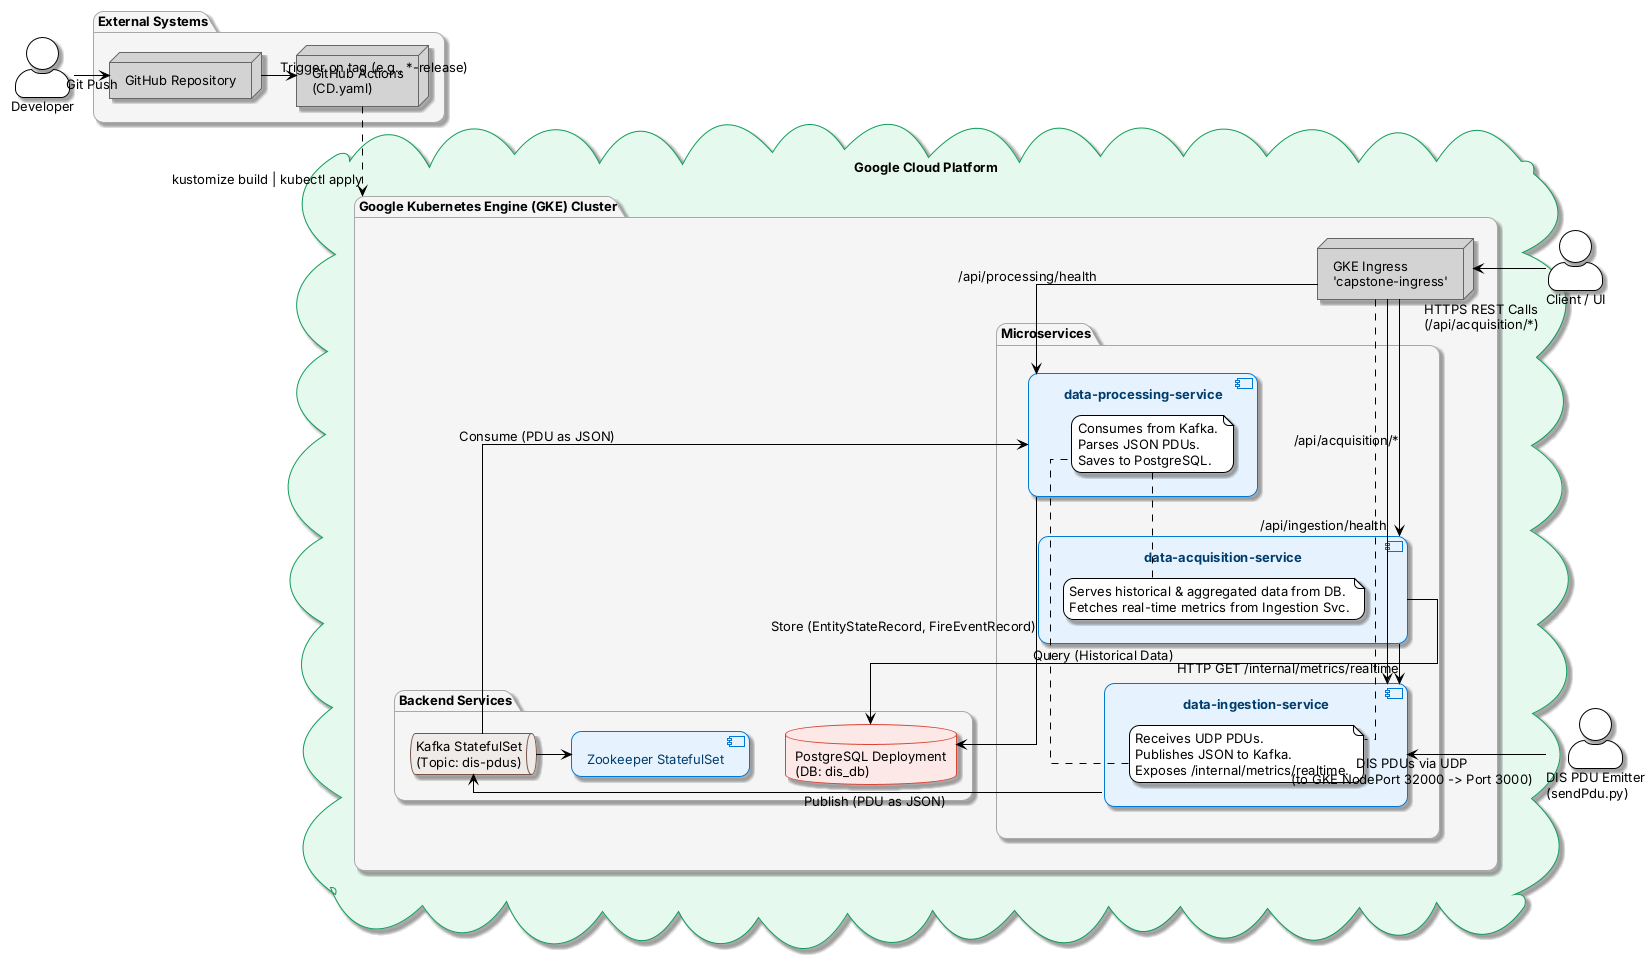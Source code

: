 @startuml
!theme plain
skinparam actorStyle awesome
skinparam roundcorner 20
skinparam shadowing true
skinparam defaultFontName "Inter"
skinparam defaultFontSize 13
skinparam Linetype ortho

' Define specific component styles based on your project's stack
skinparam package {
  borderColor #A8A8A8
  backgroundColor #F5F5F5
}
skinparam component {
  borderColor #0078D4
  backgroundColor #E6F3FF
  fontColor #003C6B
}
skinparam cloud {
  borderColor #0F9D58
  backgroundColor #E6F9EE
}
skinparam database {
  borderColor #DB4437
  backgroundColor #FCE8E6
}
skinparam queue {
  borderColor #795548
  backgroundColor #EFEBE9
}
skinparam node {
  borderColor #666666
  backgroundColor #D3D3D3
}

' Actors
actor "Client / UI" as UI
actor "DIS PDU Emitter\n(sendPdu.py)" as DIS_Source
actor "Developer" as Developer

' External Systems (CI/CD)
package "External Systems" {
  node "GitHub Actions\n(CD.yaml)" as gh_actions
  node "GitHub Repository" as gh_repo
}

' Main System Boundary
cloud "Google Cloud Platform" {
  package "Google Kubernetes Engine (GKE) Cluster" as gke_cluster {

    ' Ingress is the main entry point for HTTP traffic
    node "GKE Ingress\n'capstone-ingress'" as ingress

    ' Define the core microservices (Deployments)
    package "Microservices" {
      component "data-ingestion-service" as ingestion {
        note bottom
          Receives UDP PDUs.
          Publishes JSON to Kafka.
          Exposes /internal/metrics/realtime.
        end note
      }
      component "data-processing-service" as processing {
        note bottom
          Consumes from Kafka.
          Parses JSON PDUs.
          Saves to PostgreSQL.
        end note
      }
      component "data-acquisition-service" as acquisition {
        note bottom
          Serves historical & aggregated data from DB.
          Fetches real-time metrics from Ingestion Svc.
        end note
      }
    }

    ' Define the backend stateful services
    package "Backend Services" {
      queue "Kafka StatefulSet\n(Topic: dis-pdus)" as kafka
      database "PostgreSQL Deployment\n(DB: dis_db)" as postgres
      component "Zookeeper StatefulSet" as zookeeper
    }
  }
}

' --- Relationships ---

' --- CI/CD Flow ---
Developer -> gh_repo : Git Push
gh_repo -> gh_actions : Trigger on tag (e.g., *-release)
gh_actions ..> gke_cluster : kustomize build | kubectl apply

' --- External User Data Flow ---
UI -> ingress : "\n\nHTTPS REST Calls\n(/api/acquisition/*)"

' --- UDP Ingestion Flow ---
DIS_Source -> ingestion : "DIS PDUs via UDP\n(to GKE NodePort 32000 -> Port 3000)"

' --- Ingress Routing ---
ingress --> acquisition : "/api/acquisition/*"
ingress --> ingestion : /api/ingestion/health
ingress --> processing : /api/processing/health

' --- Internal Data Pipeline ---
ingestion -> kafka : "Publish (PDU as JSON)"
processing <- kafka : "Consume (PDU as JSON)"
processing -> postgres : "Store (EntityStateRecord, FireEventRecord)"
acquisition -> postgres : "Query (Historical Data)"

' --- Internal Service-to-Service Communication ---
' This is the key interaction that was missing from the original diagrams.
acquisition --> ingestion : "HTTP GET /internal/metrics/realtime"

' --- Backend Service Coordination ---
kafka -> zookeeper

@enduml